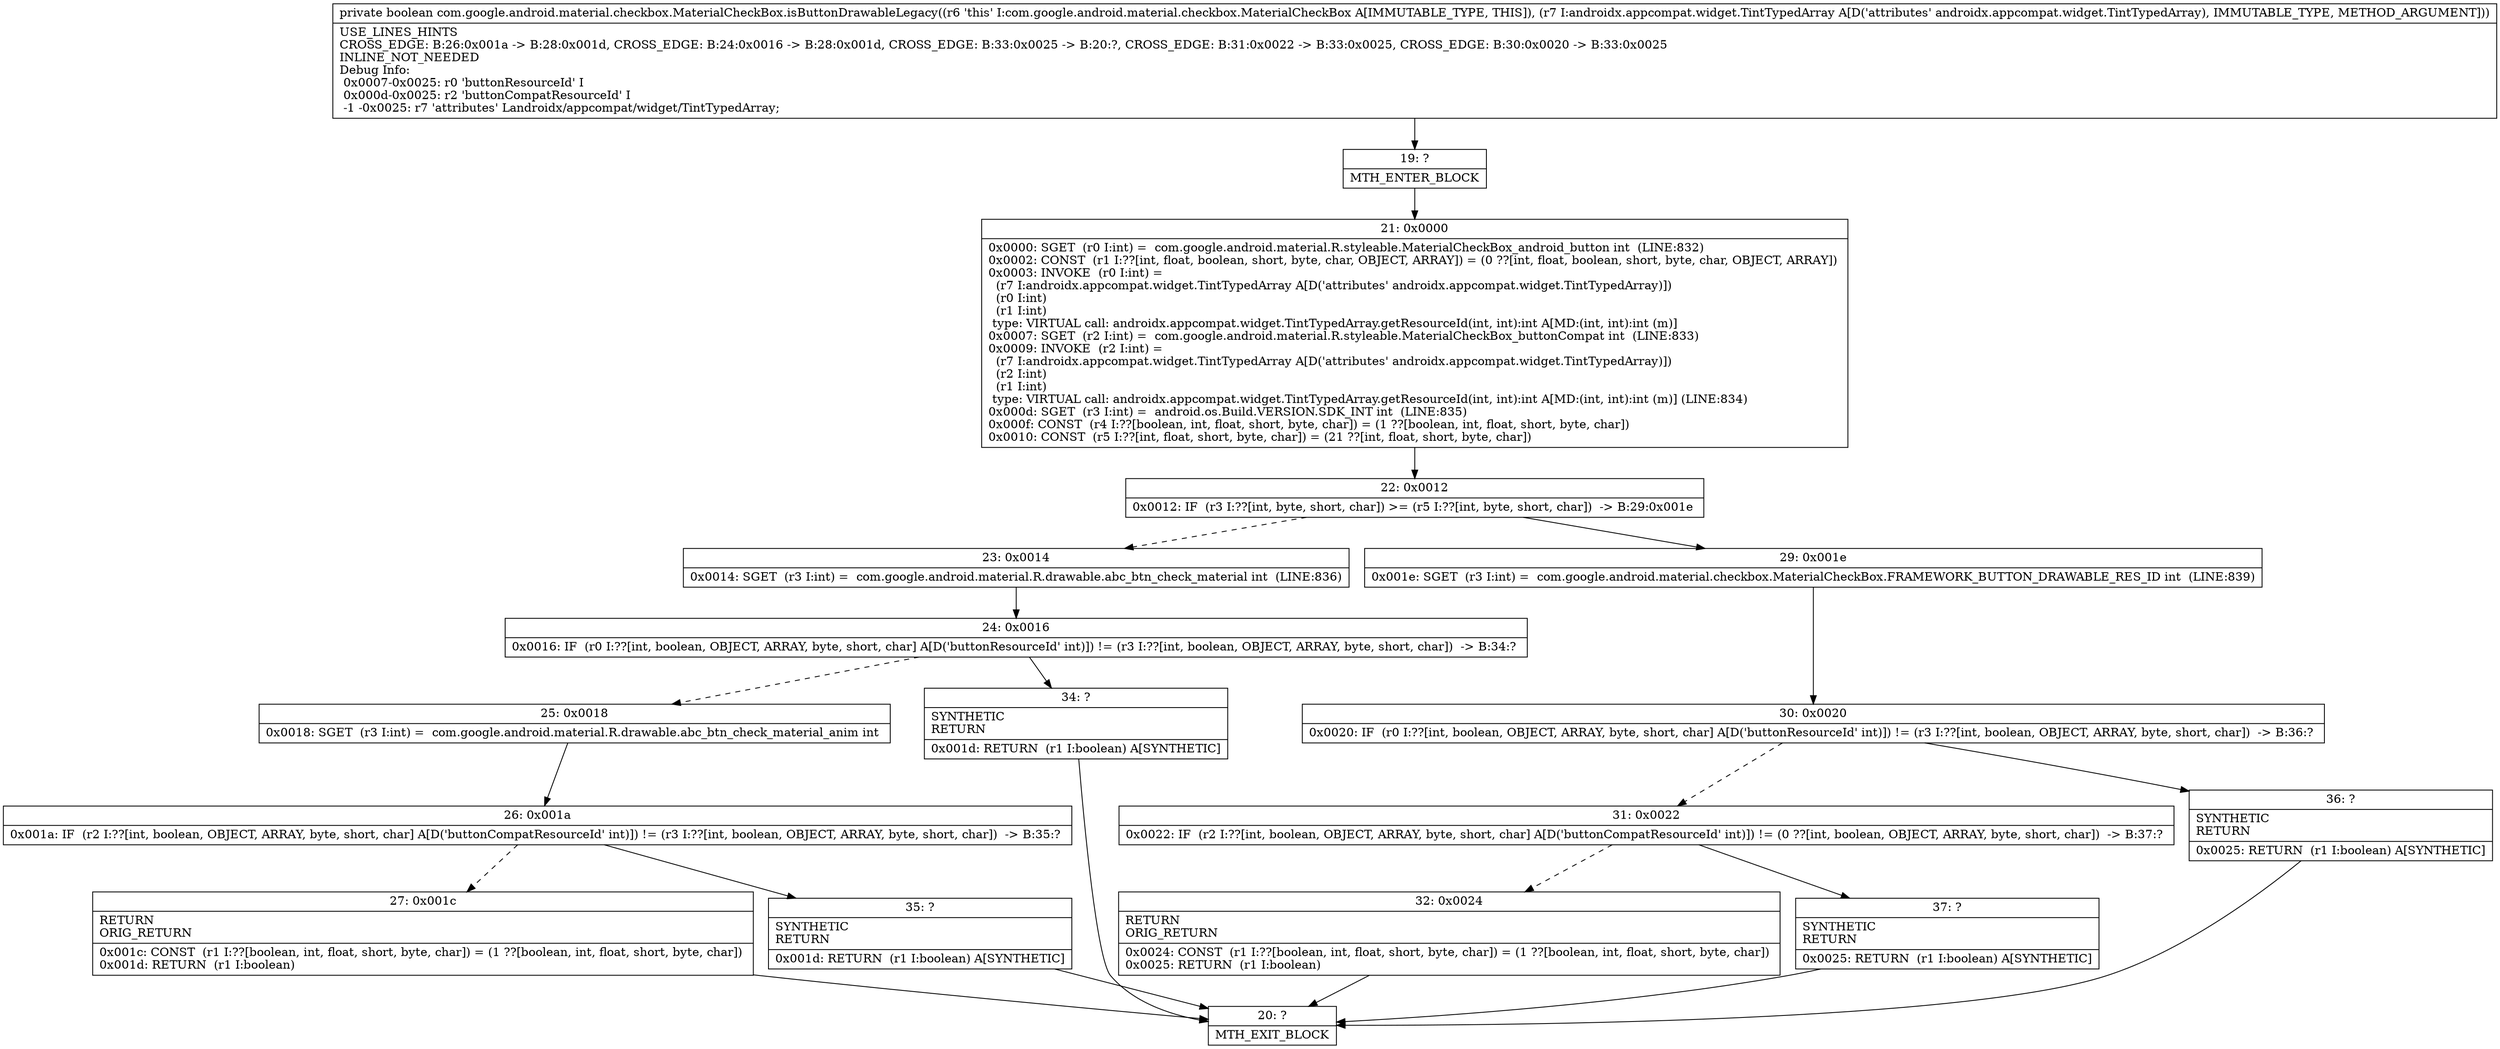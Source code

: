 digraph "CFG forcom.google.android.material.checkbox.MaterialCheckBox.isButtonDrawableLegacy(Landroidx\/appcompat\/widget\/TintTypedArray;)Z" {
Node_19 [shape=record,label="{19\:\ ?|MTH_ENTER_BLOCK\l}"];
Node_21 [shape=record,label="{21\:\ 0x0000|0x0000: SGET  (r0 I:int) =  com.google.android.material.R.styleable.MaterialCheckBox_android_button int  (LINE:832)\l0x0002: CONST  (r1 I:??[int, float, boolean, short, byte, char, OBJECT, ARRAY]) = (0 ??[int, float, boolean, short, byte, char, OBJECT, ARRAY]) \l0x0003: INVOKE  (r0 I:int) = \l  (r7 I:androidx.appcompat.widget.TintTypedArray A[D('attributes' androidx.appcompat.widget.TintTypedArray)])\l  (r0 I:int)\l  (r1 I:int)\l type: VIRTUAL call: androidx.appcompat.widget.TintTypedArray.getResourceId(int, int):int A[MD:(int, int):int (m)]\l0x0007: SGET  (r2 I:int) =  com.google.android.material.R.styleable.MaterialCheckBox_buttonCompat int  (LINE:833)\l0x0009: INVOKE  (r2 I:int) = \l  (r7 I:androidx.appcompat.widget.TintTypedArray A[D('attributes' androidx.appcompat.widget.TintTypedArray)])\l  (r2 I:int)\l  (r1 I:int)\l type: VIRTUAL call: androidx.appcompat.widget.TintTypedArray.getResourceId(int, int):int A[MD:(int, int):int (m)] (LINE:834)\l0x000d: SGET  (r3 I:int) =  android.os.Build.VERSION.SDK_INT int  (LINE:835)\l0x000f: CONST  (r4 I:??[boolean, int, float, short, byte, char]) = (1 ??[boolean, int, float, short, byte, char]) \l0x0010: CONST  (r5 I:??[int, float, short, byte, char]) = (21 ??[int, float, short, byte, char]) \l}"];
Node_22 [shape=record,label="{22\:\ 0x0012|0x0012: IF  (r3 I:??[int, byte, short, char]) \>= (r5 I:??[int, byte, short, char])  \-\> B:29:0x001e \l}"];
Node_23 [shape=record,label="{23\:\ 0x0014|0x0014: SGET  (r3 I:int) =  com.google.android.material.R.drawable.abc_btn_check_material int  (LINE:836)\l}"];
Node_24 [shape=record,label="{24\:\ 0x0016|0x0016: IF  (r0 I:??[int, boolean, OBJECT, ARRAY, byte, short, char] A[D('buttonResourceId' int)]) != (r3 I:??[int, boolean, OBJECT, ARRAY, byte, short, char])  \-\> B:34:? \l}"];
Node_25 [shape=record,label="{25\:\ 0x0018|0x0018: SGET  (r3 I:int) =  com.google.android.material.R.drawable.abc_btn_check_material_anim int \l}"];
Node_26 [shape=record,label="{26\:\ 0x001a|0x001a: IF  (r2 I:??[int, boolean, OBJECT, ARRAY, byte, short, char] A[D('buttonCompatResourceId' int)]) != (r3 I:??[int, boolean, OBJECT, ARRAY, byte, short, char])  \-\> B:35:? \l}"];
Node_27 [shape=record,label="{27\:\ 0x001c|RETURN\lORIG_RETURN\l|0x001c: CONST  (r1 I:??[boolean, int, float, short, byte, char]) = (1 ??[boolean, int, float, short, byte, char]) \l0x001d: RETURN  (r1 I:boolean) \l}"];
Node_20 [shape=record,label="{20\:\ ?|MTH_EXIT_BLOCK\l}"];
Node_35 [shape=record,label="{35\:\ ?|SYNTHETIC\lRETURN\l|0x001d: RETURN  (r1 I:boolean) A[SYNTHETIC]\l}"];
Node_34 [shape=record,label="{34\:\ ?|SYNTHETIC\lRETURN\l|0x001d: RETURN  (r1 I:boolean) A[SYNTHETIC]\l}"];
Node_29 [shape=record,label="{29\:\ 0x001e|0x001e: SGET  (r3 I:int) =  com.google.android.material.checkbox.MaterialCheckBox.FRAMEWORK_BUTTON_DRAWABLE_RES_ID int  (LINE:839)\l}"];
Node_30 [shape=record,label="{30\:\ 0x0020|0x0020: IF  (r0 I:??[int, boolean, OBJECT, ARRAY, byte, short, char] A[D('buttonResourceId' int)]) != (r3 I:??[int, boolean, OBJECT, ARRAY, byte, short, char])  \-\> B:36:? \l}"];
Node_31 [shape=record,label="{31\:\ 0x0022|0x0022: IF  (r2 I:??[int, boolean, OBJECT, ARRAY, byte, short, char] A[D('buttonCompatResourceId' int)]) != (0 ??[int, boolean, OBJECT, ARRAY, byte, short, char])  \-\> B:37:? \l}"];
Node_32 [shape=record,label="{32\:\ 0x0024|RETURN\lORIG_RETURN\l|0x0024: CONST  (r1 I:??[boolean, int, float, short, byte, char]) = (1 ??[boolean, int, float, short, byte, char]) \l0x0025: RETURN  (r1 I:boolean) \l}"];
Node_37 [shape=record,label="{37\:\ ?|SYNTHETIC\lRETURN\l|0x0025: RETURN  (r1 I:boolean) A[SYNTHETIC]\l}"];
Node_36 [shape=record,label="{36\:\ ?|SYNTHETIC\lRETURN\l|0x0025: RETURN  (r1 I:boolean) A[SYNTHETIC]\l}"];
MethodNode[shape=record,label="{private boolean com.google.android.material.checkbox.MaterialCheckBox.isButtonDrawableLegacy((r6 'this' I:com.google.android.material.checkbox.MaterialCheckBox A[IMMUTABLE_TYPE, THIS]), (r7 I:androidx.appcompat.widget.TintTypedArray A[D('attributes' androidx.appcompat.widget.TintTypedArray), IMMUTABLE_TYPE, METHOD_ARGUMENT]))  | USE_LINES_HINTS\lCROSS_EDGE: B:26:0x001a \-\> B:28:0x001d, CROSS_EDGE: B:24:0x0016 \-\> B:28:0x001d, CROSS_EDGE: B:33:0x0025 \-\> B:20:?, CROSS_EDGE: B:31:0x0022 \-\> B:33:0x0025, CROSS_EDGE: B:30:0x0020 \-\> B:33:0x0025\lINLINE_NOT_NEEDED\lDebug Info:\l  0x0007\-0x0025: r0 'buttonResourceId' I\l  0x000d\-0x0025: r2 'buttonCompatResourceId' I\l  \-1 \-0x0025: r7 'attributes' Landroidx\/appcompat\/widget\/TintTypedArray;\l}"];
MethodNode -> Node_19;Node_19 -> Node_21;
Node_21 -> Node_22;
Node_22 -> Node_23[style=dashed];
Node_22 -> Node_29;
Node_23 -> Node_24;
Node_24 -> Node_25[style=dashed];
Node_24 -> Node_34;
Node_25 -> Node_26;
Node_26 -> Node_27[style=dashed];
Node_26 -> Node_35;
Node_27 -> Node_20;
Node_35 -> Node_20;
Node_34 -> Node_20;
Node_29 -> Node_30;
Node_30 -> Node_31[style=dashed];
Node_30 -> Node_36;
Node_31 -> Node_32[style=dashed];
Node_31 -> Node_37;
Node_32 -> Node_20;
Node_37 -> Node_20;
Node_36 -> Node_20;
}


